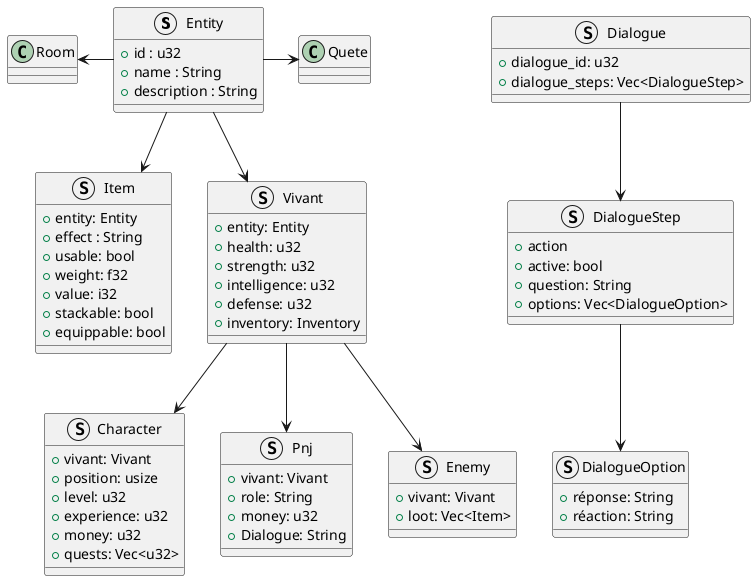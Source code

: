 @startuml

struct Entity {
  +id : u32
  +name : String
  +description : String
}

struct Item {
  +entity: Entity
  +effect : String
  +usable: bool
  +weight: f32
  +value: i32
  +stackable: bool
  +equippable: bool
}

struct Vivant {

  +entity: Entity
  +health: u32
  +strength: u32
  +intelligence: u32
  +defense: u32
  +inventory: Inventory
}

struct Character {
  +vivant: Vivant
  +position: usize
  +level: u32
  +experience: u32
  +money: u32
  +quests: Vec<u32>
}

struct Pnj {
  +vivant: Vivant
  +role: String
  +money: u32
  +Dialogue: String
}

struct Enemy {
  +vivant: Vivant
  +loot: Vec<Item>
}

Entity -d-> Item
Entity -d-> Vivant
Vivant --> Pnj
Vivant --> Enemy
Vivant --> Character
Entity -L> Room
Entity -R> Quete

struct Dialogue {
  +dialogue_id: u32
  +dialogue_steps: Vec<DialogueStep>
}

struct DialogueStep {
  +action
  +active: bool
  +question: String
  +options: Vec<DialogueOption>
}

struct DialogueOption {
  +réponse: String
  +réaction: String
}

Dialogue -d-> DialogueStep
DialogueStep -d-> DialogueOption

@enduml
